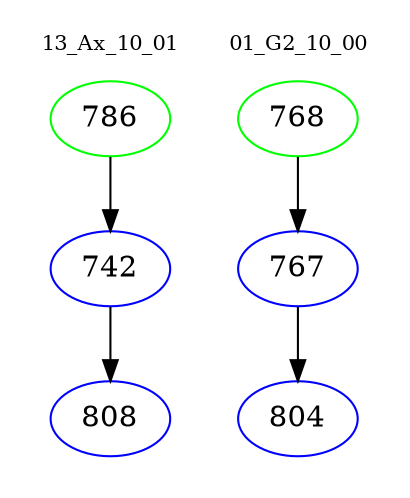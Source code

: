 digraph{
subgraph cluster_0 {
color = white
label = "13_Ax_10_01";
fontsize=10;
T0_786 [label="786", color="green"]
T0_786 -> T0_742 [color="black"]
T0_742 [label="742", color="blue"]
T0_742 -> T0_808 [color="black"]
T0_808 [label="808", color="blue"]
}
subgraph cluster_1 {
color = white
label = "01_G2_10_00";
fontsize=10;
T1_768 [label="768", color="green"]
T1_768 -> T1_767 [color="black"]
T1_767 [label="767", color="blue"]
T1_767 -> T1_804 [color="black"]
T1_804 [label="804", color="blue"]
}
}
